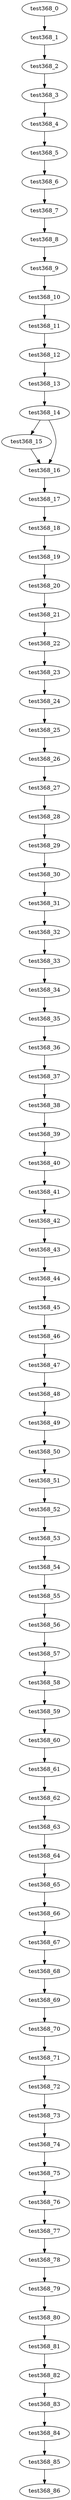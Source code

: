 digraph G {
test368_0->test368_1;
test368_1->test368_2;
test368_2->test368_3;
test368_3->test368_4;
test368_4->test368_5;
test368_5->test368_6;
test368_6->test368_7;
test368_7->test368_8;
test368_8->test368_9;
test368_9->test368_10;
test368_10->test368_11;
test368_11->test368_12;
test368_12->test368_13;
test368_13->test368_14;
test368_14->test368_15;
test368_14->test368_16;
test368_15->test368_16;
test368_16->test368_17;
test368_17->test368_18;
test368_18->test368_19;
test368_19->test368_20;
test368_20->test368_21;
test368_21->test368_22;
test368_22->test368_23;
test368_23->test368_24;
test368_24->test368_25;
test368_25->test368_26;
test368_26->test368_27;
test368_27->test368_28;
test368_28->test368_29;
test368_29->test368_30;
test368_30->test368_31;
test368_31->test368_32;
test368_32->test368_33;
test368_33->test368_34;
test368_34->test368_35;
test368_35->test368_36;
test368_36->test368_37;
test368_37->test368_38;
test368_38->test368_39;
test368_39->test368_40;
test368_40->test368_41;
test368_41->test368_42;
test368_42->test368_43;
test368_43->test368_44;
test368_44->test368_45;
test368_45->test368_46;
test368_46->test368_47;
test368_47->test368_48;
test368_48->test368_49;
test368_49->test368_50;
test368_50->test368_51;
test368_51->test368_52;
test368_52->test368_53;
test368_53->test368_54;
test368_54->test368_55;
test368_55->test368_56;
test368_56->test368_57;
test368_57->test368_58;
test368_58->test368_59;
test368_59->test368_60;
test368_60->test368_61;
test368_61->test368_62;
test368_62->test368_63;
test368_63->test368_64;
test368_64->test368_65;
test368_65->test368_66;
test368_66->test368_67;
test368_67->test368_68;
test368_68->test368_69;
test368_69->test368_70;
test368_70->test368_71;
test368_71->test368_72;
test368_72->test368_73;
test368_73->test368_74;
test368_74->test368_75;
test368_75->test368_76;
test368_76->test368_77;
test368_77->test368_78;
test368_78->test368_79;
test368_79->test368_80;
test368_80->test368_81;
test368_81->test368_82;
test368_82->test368_83;
test368_83->test368_84;
test368_84->test368_85;
test368_85->test368_86;

}
